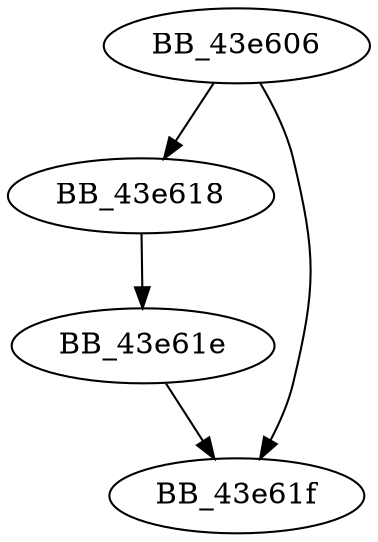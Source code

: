 DiGraph sub_43E606{
BB_43e606->BB_43e618
BB_43e606->BB_43e61f
BB_43e618->BB_43e61e
BB_43e61e->BB_43e61f
}
